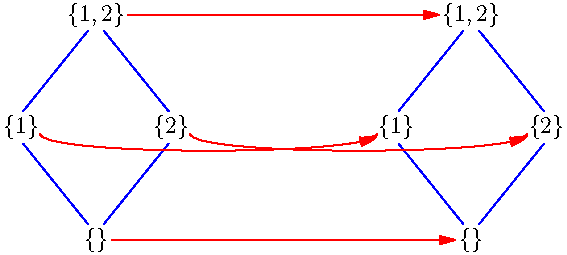 size(0,4.5cm);


pair pD = (  0, 60);
pair pC = ( 20, 30);
pair pB = (-20, 30);
pair pA = (  0,  0);

pair tX = (100,0);

real k = 4.3;

label ("$\{\}$", pA);
label ("$\{1\}$", pB);
label ("$\{2\}$", pC);
label ("$\{1,2\}$", pD);
draw (pA + k*N + k*W/2 -- pB + k*S + k*E/7, blue);
draw (pA + k*N + k*E/2 -- pC + k*S + k*W/7, blue);
draw (pD + k*S + k*W/2 -- pB + k*N + k*E/7, blue);
draw (pD + k*S + k*E/2 -- pC + k*N + k*W/7, blue);

label ("$\{\}$", pA+tX);
label ("$\{1\}$", pB+tX);
label ("$\{2\}$", pC+tX);
label ("$\{1,2\}$", pD+tX);
draw (pA+tX + k*N + k*W/2 -- pB+tX + k*S + k*E/7, blue);
draw (pA+tX + k*N + k*E/2 -- pC+tX + k*S + k*W/7, blue);
draw (pD+tX + k*S + k*W/2 -- pB+tX + k*N + k*E/7, blue);
draw (pD+tX + k*S + k*E/2 -- pC+tX + k*N + k*W/7, blue);

draw(pA + k*E -- pA+tX + k*W, red, Arrow());
draw(pD + 2*k*E -- pD+tX + 2*k*W, red, Arrow());
draw(pB + 1.2*k*E +0.4*k*S {down}.. tension 10 .. pB+tX + 1.2*k*W +0.4*k*S, red, Arrow());
draw(pC + 1.2*k*E +0.4*k*S {down}.. tension 10 .. pC+tX + 1.2*k*W  +0.4*k*S, red, Arrow());


